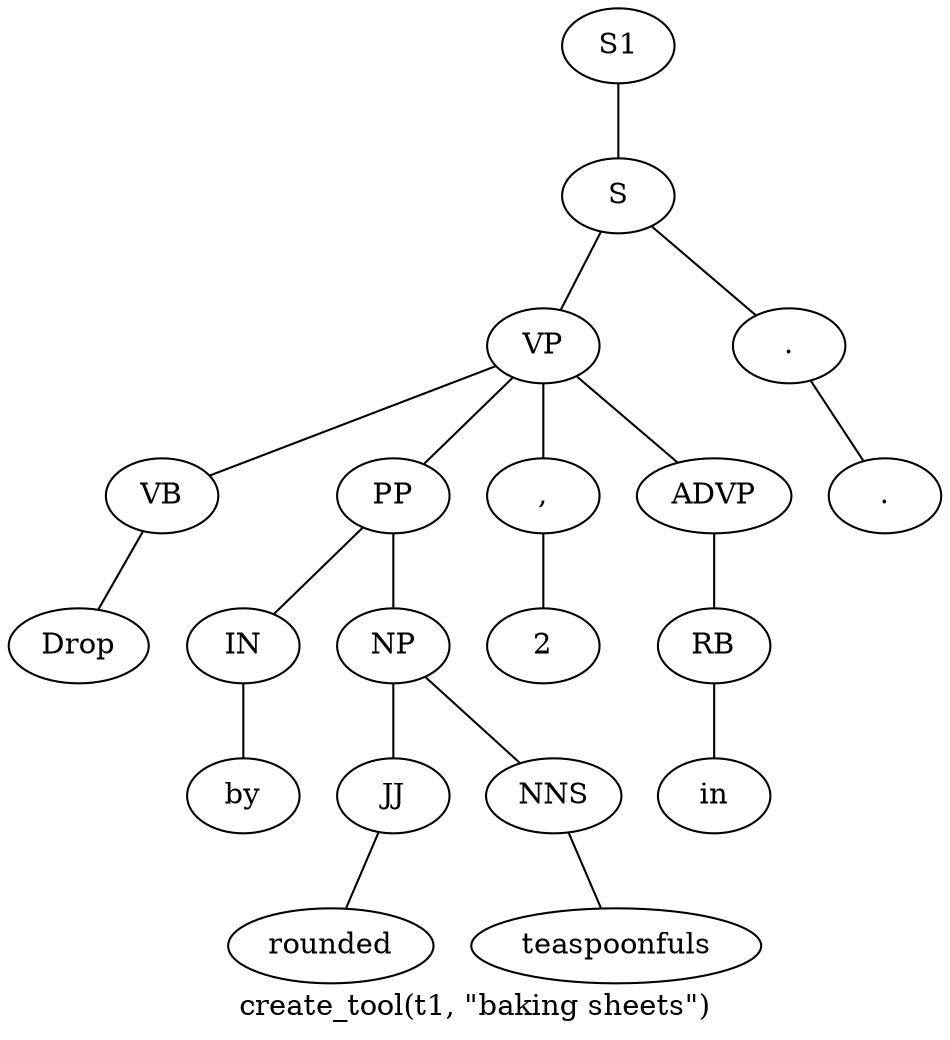 graph SyntaxGraph {
	label = "create_tool(t1, \"baking sheets\")";
	Node0 [label="S1"];
	Node1 [label="S"];
	Node2 [label="VP"];
	Node3 [label="VB"];
	Node4 [label="Drop"];
	Node5 [label="PP"];
	Node6 [label="IN"];
	Node7 [label="by"];
	Node8 [label="NP"];
	Node9 [label="JJ"];
	Node10 [label="rounded"];
	Node11 [label="NNS"];
	Node12 [label="teaspoonfuls"];
	Node13 [label=","];
	Node14 [label="2"];
	Node15 [label="ADVP"];
	Node16 [label="RB"];
	Node17 [label="in"];
	Node18 [label="."];
	Node19 [label="."];

	Node0 -- Node1;
	Node1 -- Node2;
	Node1 -- Node18;
	Node2 -- Node3;
	Node2 -- Node5;
	Node2 -- Node13;
	Node2 -- Node15;
	Node3 -- Node4;
	Node5 -- Node6;
	Node5 -- Node8;
	Node6 -- Node7;
	Node8 -- Node9;
	Node8 -- Node11;
	Node9 -- Node10;
	Node11 -- Node12;
	Node13 -- Node14;
	Node15 -- Node16;
	Node16 -- Node17;
	Node18 -- Node19;
}